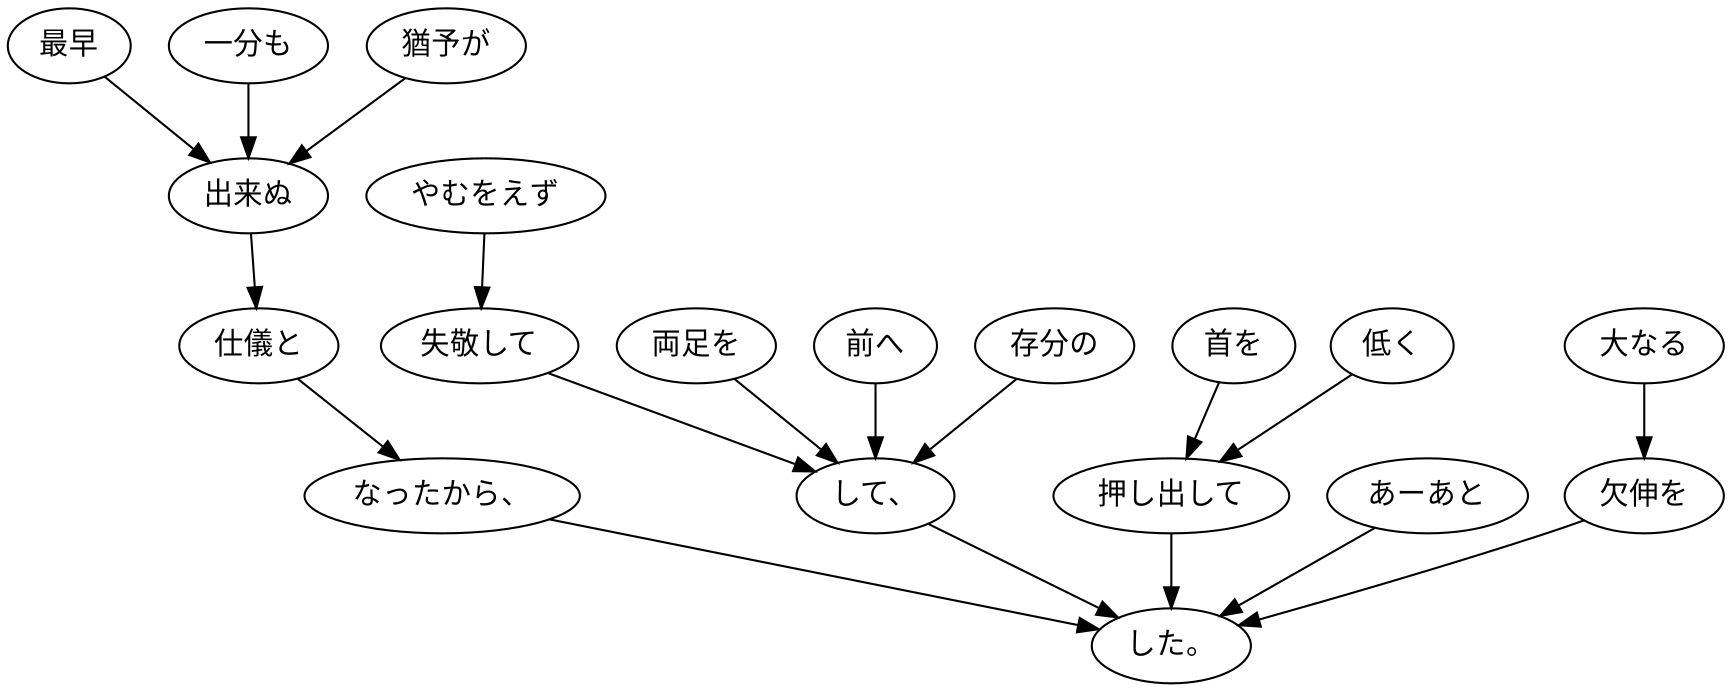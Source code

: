 digraph graph173 {
	node0 [label="最早"];
	node1 [label="一分も"];
	node2 [label="猶予が"];
	node3 [label="出来ぬ"];
	node4 [label="仕儀と"];
	node5 [label="なったから、"];
	node6 [label="やむをえず"];
	node7 [label="失敬して"];
	node8 [label="両足を"];
	node9 [label="前へ"];
	node10 [label="存分の"];
	node11 [label="して、"];
	node12 [label="首を"];
	node13 [label="低く"];
	node14 [label="押し出して"];
	node15 [label="あーあと"];
	node16 [label="大なる"];
	node17 [label="欠伸を"];
	node18 [label="した。"];
	node0 -> node3;
	node1 -> node3;
	node2 -> node3;
	node3 -> node4;
	node4 -> node5;
	node5 -> node18;
	node6 -> node7;
	node7 -> node11;
	node8 -> node11;
	node9 -> node11;
	node10 -> node11;
	node11 -> node18;
	node12 -> node14;
	node13 -> node14;
	node14 -> node18;
	node15 -> node18;
	node16 -> node17;
	node17 -> node18;
}
